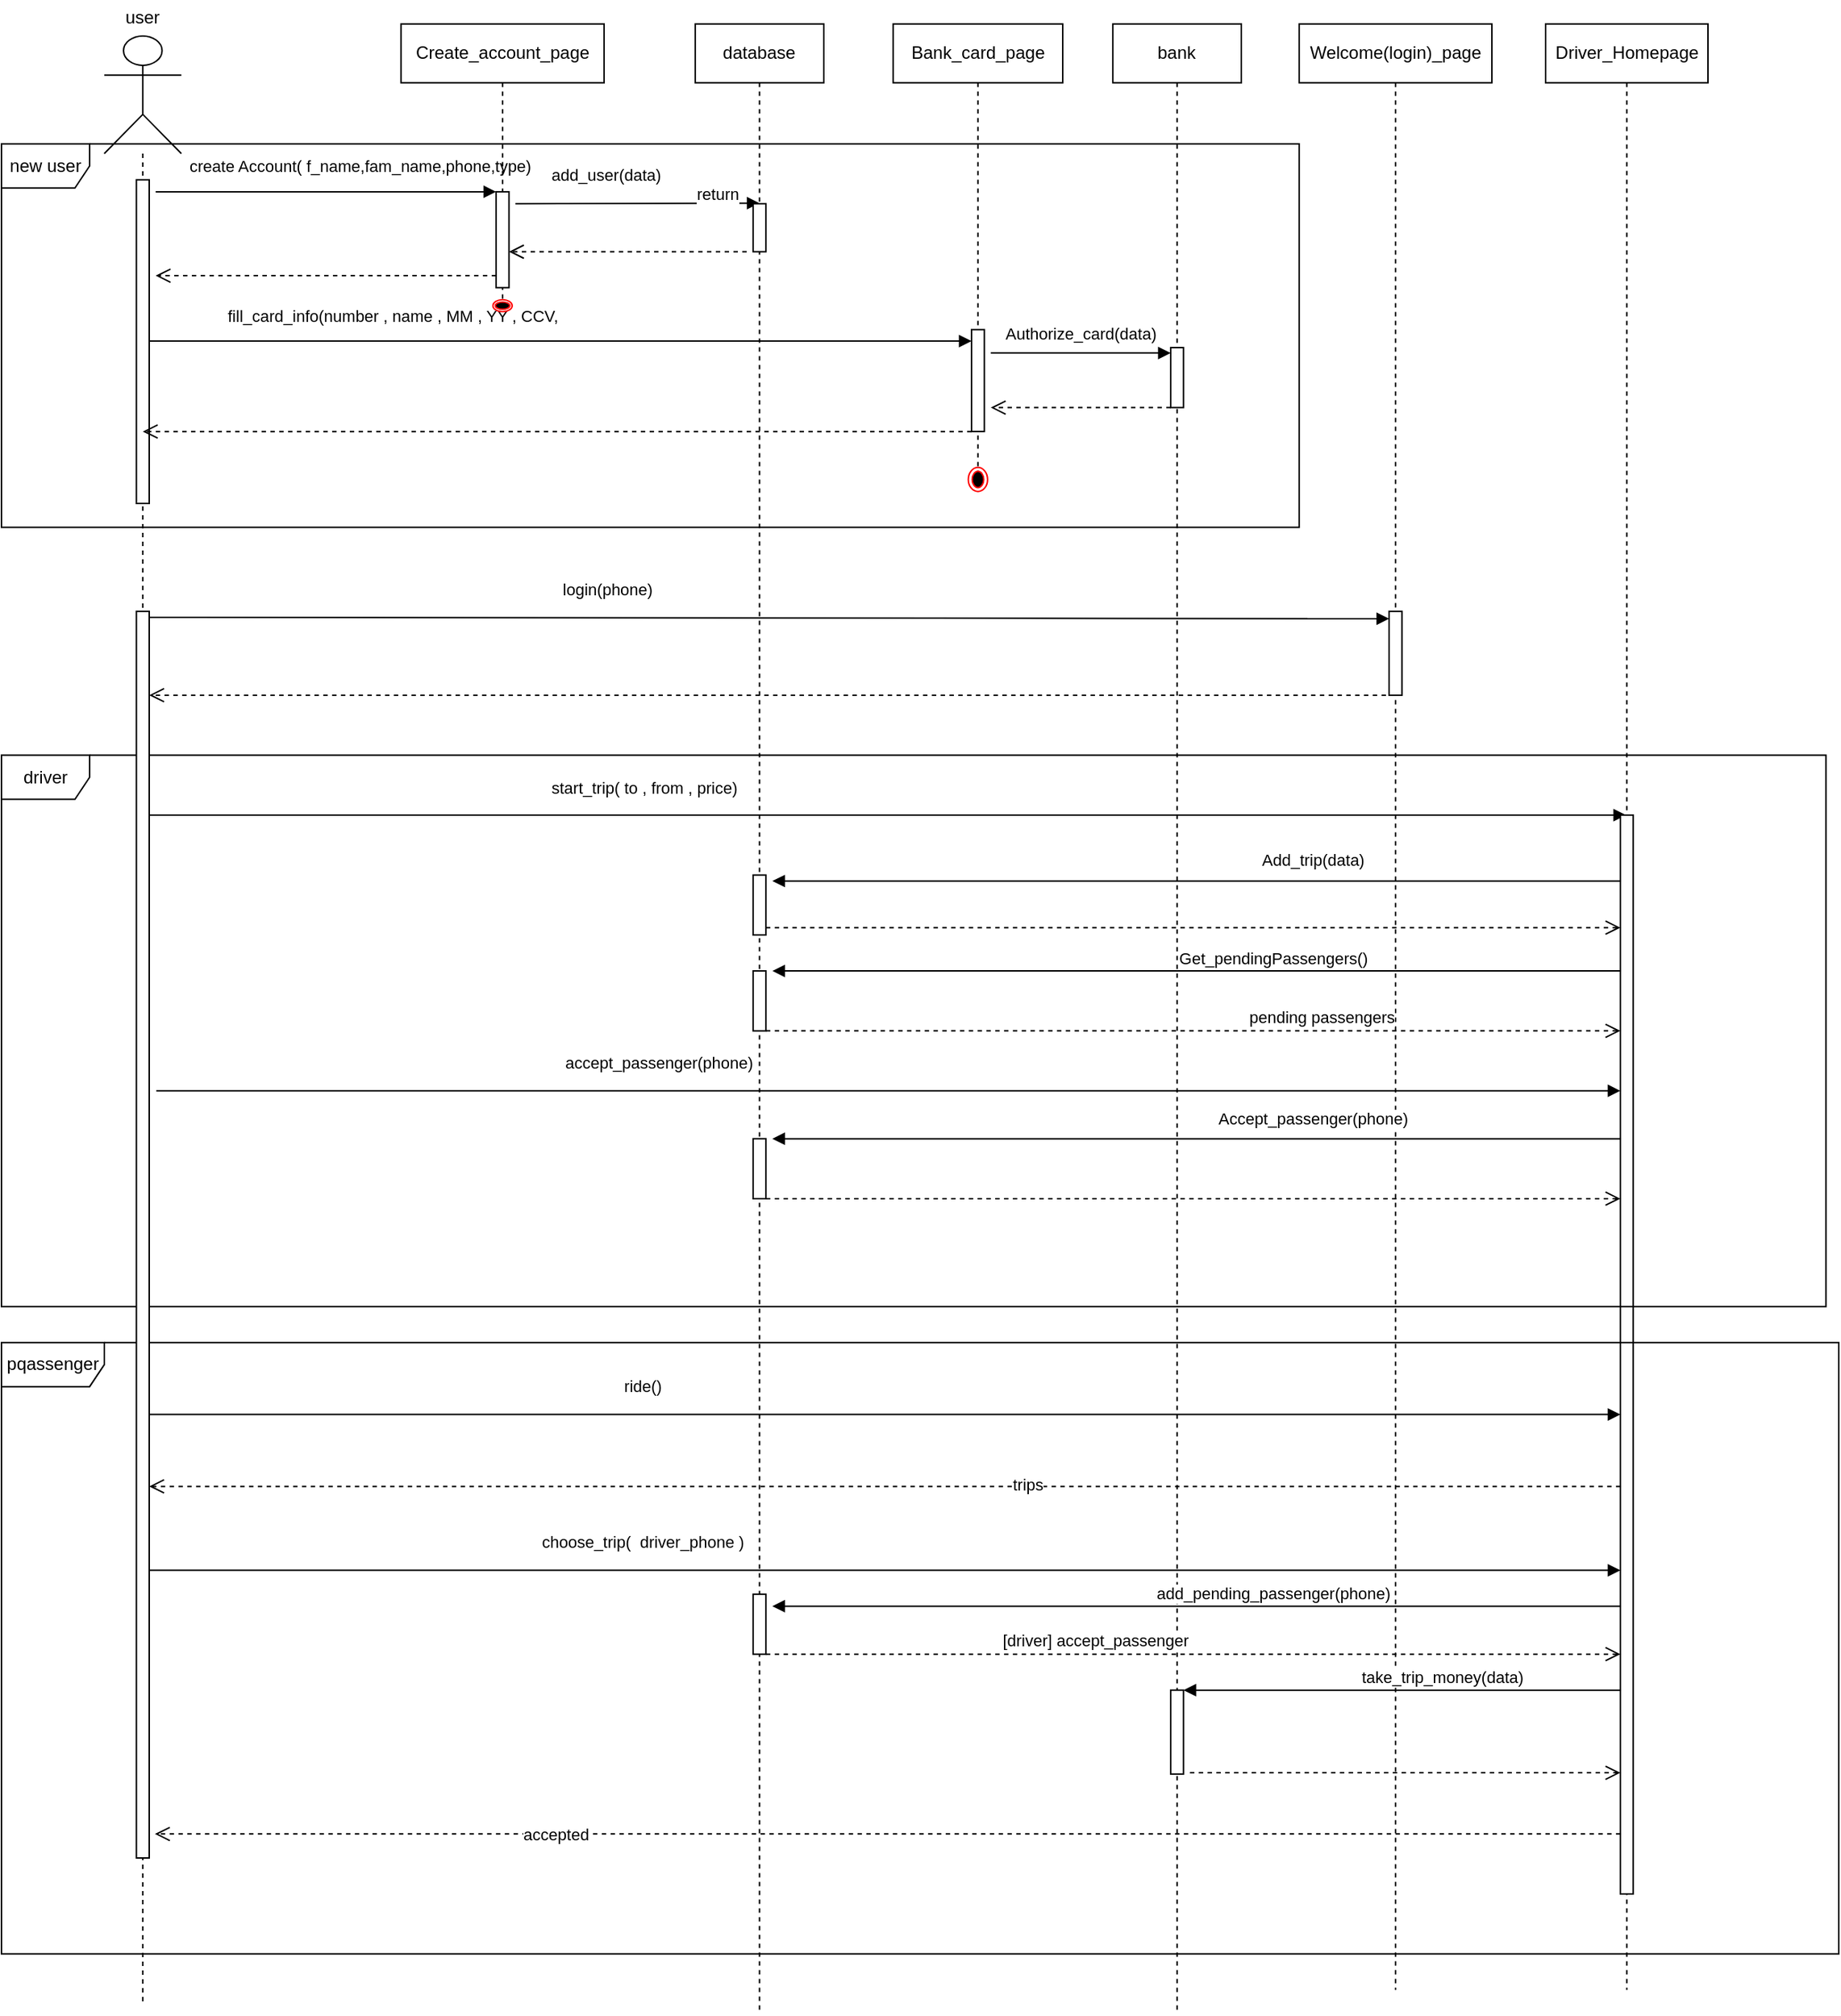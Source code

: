 <mxfile version="22.1.2" type="device">
  <diagram name="Page-1" id="2YBvvXClWsGukQMizWep">
    <mxGraphModel dx="1434" dy="1987" grid="0" gridSize="10" guides="1" tooltips="1" connect="1" arrows="1" fold="1" page="1" pageScale="1" pageWidth="850" pageHeight="1100" math="0" shadow="0">
      <root>
        <mxCell id="0" />
        <mxCell id="1" parent="0" />
        <mxCell id="iqvFlgSCIFPxNRSWt7G6-1" value="" style="shape=umlLifeline;perimeter=lifelinePerimeter;whiteSpace=wrap;html=1;container=0;dropTarget=0;collapsible=0;recursiveResize=0;outlineConnect=0;portConstraint=eastwest;newEdgeStyle={&quot;curved&quot;:0,&quot;rounded&quot;:0};participant=umlActor;size=80;" parent="1" vertex="1">
          <mxGeometry x="819.93" y="-35.536" width="52.448" height="1337.381" as="geometry" />
        </mxCell>
        <mxCell id="iqvFlgSCIFPxNRSWt7G6-2" value="user" style="text;html=1;strokeColor=none;fillColor=none;align=center;verticalAlign=middle;whiteSpace=wrap;rounded=0;container=0;" parent="1" vertex="1">
          <mxGeometry x="819.93" y="-60" width="52.448" height="24.464" as="geometry" />
        </mxCell>
        <mxCell id="iqvFlgSCIFPxNRSWt7G6-3" value="" style="html=1;points=[[0,0,0,0,5],[0,1,0,0,-5],[1,0,0,0,5],[1,1,0,0,-5]];perimeter=orthogonalPerimeter;outlineConnect=0;targetShapes=umlLifeline;portConstraint=eastwest;newEdgeStyle={&quot;curved&quot;:0,&quot;rounded&quot;:0};container=0;" parent="1" vertex="1">
          <mxGeometry x="841.783" y="62.321" width="8.741" height="220.179" as="geometry" />
        </mxCell>
        <mxCell id="iqvFlgSCIFPxNRSWt7G6-4" value="database" style="shape=umlLifeline;perimeter=lifelinePerimeter;whiteSpace=wrap;html=1;container=0;dropTarget=0;collapsible=0;recursiveResize=0;outlineConnect=0;portConstraint=eastwest;newEdgeStyle={&quot;curved&quot;:0,&quot;rounded&quot;:0};" parent="1" vertex="1">
          <mxGeometry x="1222.028" y="-43.69" width="87.413" height="1353.69" as="geometry" />
        </mxCell>
        <mxCell id="iqvFlgSCIFPxNRSWt7G6-6" value="Welcome(login)_page" style="shape=umlLifeline;perimeter=lifelinePerimeter;whiteSpace=wrap;html=1;container=0;dropTarget=0;collapsible=0;recursiveResize=0;outlineConnect=0;portConstraint=eastwest;newEdgeStyle={&quot;curved&quot;:0,&quot;rounded&quot;:0};" parent="1" vertex="1">
          <mxGeometry x="1632.867" y="-43.69" width="131.119" height="1337.381" as="geometry" />
        </mxCell>
        <mxCell id="iqvFlgSCIFPxNRSWt7G6-8" value="create Account( f_name,fam_name,phone,type)" style="endArrow=block;endFill=1;html=1;edgeStyle=orthogonalEdgeStyle;align=left;verticalAlign=top;rounded=0;" parent="1" edge="1">
          <mxGeometry x="-0.818" y="30" relative="1" as="geometry">
            <mxPoint x="854.895" y="70.476" as="sourcePoint" />
            <mxPoint x="1086.538" y="70.476" as="targetPoint" />
            <mxPoint as="offset" />
          </mxGeometry>
        </mxCell>
        <mxCell id="iqvFlgSCIFPxNRSWt7G6-10" value="Create_account_page" style="shape=umlLifeline;perimeter=lifelinePerimeter;whiteSpace=wrap;html=1;container=0;dropTarget=0;collapsible=0;recursiveResize=0;outlineConnect=0;portConstraint=eastwest;newEdgeStyle={&quot;curved&quot;:0,&quot;rounded&quot;:0};" parent="1" vertex="1">
          <mxGeometry x="1021.82" y="-43.69" width="138.18" height="187.56" as="geometry" />
        </mxCell>
        <mxCell id="iqvFlgSCIFPxNRSWt7G6-11" value="add_user(data)" style="html=1;verticalAlign=bottom;endArrow=block;curved=0;rounded=0;" parent="1" edge="1">
          <mxGeometry x="-0.263" y="10" width="80" relative="1" as="geometry">
            <mxPoint x="1099.65" y="78.631" as="sourcePoint" />
            <mxPoint x="1265.734" y="78.223" as="targetPoint" />
            <mxPoint as="offset" />
          </mxGeometry>
        </mxCell>
        <mxCell id="iqvFlgSCIFPxNRSWt7G6-15" value="" style="html=1;points=[[0,0,0,0,5],[0,1,0,0,-5],[1,0,0,0,5],[1,1,0,0,-5]];perimeter=orthogonalPerimeter;outlineConnect=0;targetShapes=umlLifeline;portConstraint=eastwest;newEdgeStyle={&quot;curved&quot;:0,&quot;rounded&quot;:0};container=0;" parent="1" vertex="1">
          <mxGeometry x="1086.538" y="70.476" width="8.741" height="65.238" as="geometry" />
        </mxCell>
        <mxCell id="iqvFlgSCIFPxNRSWt7G6-17" value="return" style="html=1;verticalAlign=bottom;endArrow=open;dashed=1;endSize=8;curved=0;rounded=0;" parent="1" target="iqvFlgSCIFPxNRSWt7G6-15" edge="1">
          <mxGeometry x="-0.75" y="-30" relative="1" as="geometry">
            <mxPoint x="1256.993" y="111.25" as="sourcePoint" />
            <mxPoint x="1187.063" y="111.25" as="targetPoint" />
            <mxPoint as="offset" />
          </mxGeometry>
        </mxCell>
        <mxCell id="iqvFlgSCIFPxNRSWt7G6-18" value="" style="html=1;verticalAlign=bottom;endArrow=open;dashed=1;endSize=8;curved=0;rounded=0;" parent="1" edge="1">
          <mxGeometry x="-0.75" y="-30" relative="1" as="geometry">
            <mxPoint x="1086.538" y="127.56" as="sourcePoint" />
            <mxPoint x="854.895" y="127.56" as="targetPoint" />
            <mxPoint as="offset" />
          </mxGeometry>
        </mxCell>
        <mxCell id="iqvFlgSCIFPxNRSWt7G6-20" value="login(phone)" style="html=1;verticalAlign=bottom;endArrow=block;curved=0;rounded=0;entryX=0;entryY=0;entryDx=0;entryDy=5;entryPerimeter=0;" parent="1" target="iqvFlgSCIFPxNRSWt7G6-7" edge="1">
          <mxGeometry x="-0.263" y="10" width="80" relative="1" as="geometry">
            <mxPoint x="850.524" y="359.97" as="sourcePoint" />
            <mxPoint x="1665.647" y="359.562" as="targetPoint" />
            <mxPoint as="offset" />
          </mxGeometry>
        </mxCell>
        <mxCell id="iqvFlgSCIFPxNRSWt7G6-21" value="" style="html=1;verticalAlign=bottom;endArrow=open;dashed=1;endSize=8;curved=0;rounded=0;" parent="1" source="iqvFlgSCIFPxNRSWt7G6-6" edge="1">
          <mxGeometry x="-0.75" y="-30" relative="1" as="geometry">
            <mxPoint x="1672.203" y="412.976" as="sourcePoint" />
            <mxPoint x="850.524" y="412.976" as="targetPoint" />
            <mxPoint as="offset" />
          </mxGeometry>
        </mxCell>
        <mxCell id="iqvFlgSCIFPxNRSWt7G6-22" value="Bank_card_page" style="shape=umlLifeline;perimeter=lifelinePerimeter;whiteSpace=wrap;html=1;container=0;dropTarget=0;collapsible=0;recursiveResize=0;outlineConnect=0;portConstraint=eastwest;newEdgeStyle={&quot;curved&quot;:0,&quot;rounded&quot;:0};" parent="1" vertex="1">
          <mxGeometry x="1356.67" y="-43.69" width="115.33" height="309.88" as="geometry" />
        </mxCell>
        <mxCell id="iqvFlgSCIFPxNRSWt7G6-24" value="fill_card_info(number , name , MM , YY , CCV," style="endArrow=block;endFill=1;html=1;edgeStyle=orthogonalEdgeStyle;align=left;verticalAlign=top;rounded=0;" parent="1" edge="1">
          <mxGeometry x="-0.818" y="30" relative="1" as="geometry">
            <mxPoint x="850.524" y="172.003" as="sourcePoint" />
            <mxPoint x="1409.965" y="172.003" as="targetPoint" />
            <mxPoint as="offset" />
          </mxGeometry>
        </mxCell>
        <mxCell id="iqvFlgSCIFPxNRSWt7G6-25" value="bank" style="shape=umlLifeline;perimeter=lifelinePerimeter;whiteSpace=wrap;html=1;container=0;dropTarget=0;collapsible=0;recursiveResize=0;outlineConnect=0;portConstraint=eastwest;newEdgeStyle={&quot;curved&quot;:0,&quot;rounded&quot;:0};" parent="1" vertex="1">
          <mxGeometry x="1506.119" y="-43.69" width="87.413" height="1353.69" as="geometry" />
        </mxCell>
        <mxCell id="iqvFlgSCIFPxNRSWt7G6-26" value="Authorize_card(data)" style="html=1;verticalAlign=bottom;endArrow=block;curved=0;rounded=0;" parent="1" edge="1">
          <mxGeometry y="5" width="80" relative="1" as="geometry">
            <mxPoint x="1423.077" y="180.158" as="sourcePoint" />
            <mxPoint x="1545.455" y="180.158" as="targetPoint" />
            <mxPoint y="1" as="offset" />
          </mxGeometry>
        </mxCell>
        <mxCell id="iqvFlgSCIFPxNRSWt7G6-28" value="" style="html=1;points=[[0,0,0,0,5],[0,1,0,0,-5],[1,0,0,0,5],[1,1,0,0,-5]];perimeter=orthogonalPerimeter;outlineConnect=0;targetShapes=umlLifeline;portConstraint=eastwest;newEdgeStyle={&quot;curved&quot;:0,&quot;rounded&quot;:0};container=0;" parent="1" vertex="1">
          <mxGeometry x="1545.455" y="176.488" width="8.741" height="40.774" as="geometry" />
        </mxCell>
        <mxCell id="iqvFlgSCIFPxNRSWt7G6-29" value="" style="html=1;verticalAlign=bottom;endArrow=open;dashed=1;endSize=8;curved=0;rounded=0;" parent="1" edge="1">
          <mxGeometry x="-0.75" y="-30" relative="1" as="geometry">
            <mxPoint x="1545.455" y="217.262" as="sourcePoint" />
            <mxPoint x="1423.077" y="217.262" as="targetPoint" />
            <mxPoint as="offset" />
          </mxGeometry>
        </mxCell>
        <mxCell id="iqvFlgSCIFPxNRSWt7G6-31" value="" style="html=1;verticalAlign=bottom;endArrow=open;dashed=1;endSize=8;curved=0;rounded=0;" parent="1" target="iqvFlgSCIFPxNRSWt7G6-1" edge="1">
          <mxGeometry x="-0.75" y="-30" relative="1" as="geometry">
            <mxPoint x="1409.965" y="233.571" as="sourcePoint" />
            <mxPoint x="1178.322" y="233.571" as="targetPoint" />
            <mxPoint as="offset" />
          </mxGeometry>
        </mxCell>
        <mxCell id="iqvFlgSCIFPxNRSWt7G6-57" value="Driver_Homepage" style="shape=umlLifeline;perimeter=lifelinePerimeter;whiteSpace=wrap;html=1;container=0;dropTarget=0;collapsible=0;recursiveResize=0;outlineConnect=0;portConstraint=eastwest;newEdgeStyle={&quot;curved&quot;:0,&quot;rounded&quot;:0};" parent="1" vertex="1">
          <mxGeometry x="1800.54" y="-43.69" width="110.46" height="1337.38" as="geometry" />
        </mxCell>
        <mxCell id="iqvFlgSCIFPxNRSWt7G6-59" value="start_trip( to , from , price)" style="html=1;verticalAlign=bottom;endArrow=block;curved=0;rounded=0;" parent="1" target="iqvFlgSCIFPxNRSWt7G6-57" edge="1">
          <mxGeometry x="-0.33" y="10" width="80" relative="1" as="geometry">
            <mxPoint x="850.524" y="494.524" as="sourcePoint" />
            <mxPoint x="1694.056" y="494.524" as="targetPoint" />
            <mxPoint as="offset" />
          </mxGeometry>
        </mxCell>
        <mxCell id="iqvFlgSCIFPxNRSWt7G6-58" value="" style="html=1;points=[[0,0,0,0,5],[0,1,0,0,-5],[1,0,0,0,5],[1,1,0,0,-5]];perimeter=orthogonalPerimeter;outlineConnect=0;targetShapes=umlLifeline;portConstraint=eastwest;newEdgeStyle={&quot;curved&quot;:0,&quot;rounded&quot;:0};container=0;" parent="1" vertex="1">
          <mxGeometry x="1851.399" y="494.524" width="8.741" height="733.929" as="geometry" />
        </mxCell>
        <mxCell id="iqvFlgSCIFPxNRSWt7G6-61" value="" style="ellipse;html=1;shape=endState;fillColor=#000000;strokeColor=#ff0000;container=0;" parent="1" vertex="1">
          <mxGeometry x="1084.353" y="143.869" width="13.112" height="8.155" as="geometry" />
        </mxCell>
        <mxCell id="iqvFlgSCIFPxNRSWt7G6-64" value="Add_trip(data)" style="html=1;verticalAlign=bottom;endArrow=block;curved=0;rounded=0;" parent="1" source="iqvFlgSCIFPxNRSWt7G6-58" edge="1">
          <mxGeometry x="-0.273" y="-5" width="80" relative="1" as="geometry">
            <mxPoint x="1475.524" y="576.071" as="sourcePoint" />
            <mxPoint x="1274.476" y="539.375" as="targetPoint" />
            <mxPoint as="offset" />
          </mxGeometry>
        </mxCell>
        <mxCell id="iqvFlgSCIFPxNRSWt7G6-65" value="" style="html=1;verticalAlign=bottom;endArrow=open;dashed=1;endSize=8;curved=0;rounded=0;exitX=1;exitY=1;exitDx=0;exitDy=-5;exitPerimeter=0;" parent="1" source="iqvFlgSCIFPxNRSWt7G6-63" target="iqvFlgSCIFPxNRSWt7G6-58" edge="1">
          <mxGeometry x="-0.75" y="-30" relative="1" as="geometry">
            <mxPoint x="1536.713" y="576.071" as="sourcePoint" />
            <mxPoint x="1414.336" y="576.071" as="targetPoint" />
            <mxPoint as="offset" />
          </mxGeometry>
        </mxCell>
        <mxCell id="iqvFlgSCIFPxNRSWt7G6-66" value="accept_passenger(phone)" style="html=1;verticalAlign=bottom;endArrow=block;curved=0;rounded=0;" parent="1" target="iqvFlgSCIFPxNRSWt7G6-58" edge="1">
          <mxGeometry x="-0.313" y="10" width="80" relative="1" as="geometry">
            <mxPoint x="855.332" y="682.083" as="sourcePoint" />
            <mxPoint x="1842.657" y="682.083" as="targetPoint" />
            <mxPoint as="offset" />
          </mxGeometry>
        </mxCell>
        <mxCell id="iqvFlgSCIFPxNRSWt7G6-69" value="Accept_passenger(phone)" style="html=1;verticalAlign=bottom;endArrow=block;curved=0;rounded=0;" parent="1" edge="1">
          <mxGeometry x="-0.273" y="-5" width="80" relative="1" as="geometry">
            <mxPoint x="1851.399" y="714.702" as="sourcePoint" />
            <mxPoint x="1274.476" y="714.702" as="targetPoint" />
            <mxPoint as="offset" />
          </mxGeometry>
        </mxCell>
        <mxCell id="iqvFlgSCIFPxNRSWt7G6-70" value="" style="html=1;verticalAlign=bottom;endArrow=open;dashed=1;endSize=8;curved=0;rounded=0;exitX=1;exitY=1;exitDx=0;exitDy=-5;exitPerimeter=0;" parent="1" edge="1">
          <mxGeometry x="-0.75" y="-30" relative="1" as="geometry">
            <mxPoint x="1270.105" y="755.476" as="sourcePoint" />
            <mxPoint x="1851.399" y="755.476" as="targetPoint" />
            <mxPoint as="offset" />
          </mxGeometry>
        </mxCell>
        <mxCell id="iqvFlgSCIFPxNRSWt7G6-72" value="Get_pendingPassengers()" style="html=1;verticalAlign=bottom;endArrow=block;curved=0;rounded=0;" parent="1" edge="1">
          <mxGeometry x="-0.182" width="80" relative="1" as="geometry">
            <mxPoint x="1851.399" y="600.536" as="sourcePoint" />
            <mxPoint x="1274.476" y="600.536" as="targetPoint" />
            <mxPoint as="offset" />
          </mxGeometry>
        </mxCell>
        <mxCell id="iqvFlgSCIFPxNRSWt7G6-73" value="" style="html=1;verticalAlign=bottom;endArrow=open;dashed=1;endSize=8;curved=0;rounded=0;exitX=1;exitY=1;exitDx=0;exitDy=-5;exitPerimeter=0;" parent="1" edge="1">
          <mxGeometry x="-0.75" y="-30" relative="1" as="geometry">
            <mxPoint x="1270.105" y="641.31" as="sourcePoint" />
            <mxPoint x="1851.399" y="641.31" as="targetPoint" />
            <mxPoint as="offset" />
          </mxGeometry>
        </mxCell>
        <mxCell id="iqvFlgSCIFPxNRSWt7G6-74" value="pending passengers" style="edgeLabel;html=1;align=center;verticalAlign=middle;resizable=0;points=[];container=0;" parent="iqvFlgSCIFPxNRSWt7G6-73" vertex="1" connectable="0">
          <mxGeometry x="0.364" y="1" relative="1" as="geometry">
            <mxPoint x="-19" y="-9" as="offset" />
          </mxGeometry>
        </mxCell>
        <mxCell id="iqvFlgSCIFPxNRSWt7G6-76" value="" style="ellipse;html=1;shape=endState;fillColor=#000000;strokeColor=#ff0000;container=0;" parent="1" vertex="1">
          <mxGeometry x="1407.78" y="258.036" width="13.112" height="16.31" as="geometry" />
        </mxCell>
        <mxCell id="iqvFlgSCIFPxNRSWt7G6-79" value="driver" style="shape=umlFrame;whiteSpace=wrap;html=1;pointerEvents=0;container=0;" parent="1" vertex="1">
          <mxGeometry x="750" y="453.75" width="1241.259" height="375.119" as="geometry" />
        </mxCell>
        <mxCell id="iqvFlgSCIFPxNRSWt7G6-80" value="ride()" style="html=1;verticalAlign=bottom;endArrow=block;curved=0;rounded=0;" parent="1" edge="1">
          <mxGeometry x="-0.33" y="10" width="80" relative="1" as="geometry">
            <mxPoint x="850.524" y="902.262" as="sourcePoint" />
            <mxPoint x="1851.399" y="902.262" as="targetPoint" />
            <mxPoint as="offset" />
          </mxGeometry>
        </mxCell>
        <mxCell id="iqvFlgSCIFPxNRSWt7G6-81" value="" style="html=1;verticalAlign=bottom;endArrow=open;dashed=1;endSize=8;curved=0;rounded=0;" parent="1" source="iqvFlgSCIFPxNRSWt7G6-58" edge="1">
          <mxGeometry x="-0.75" y="-30" relative="1" as="geometry">
            <mxPoint x="1698.427" y="951.19" as="sourcePoint" />
            <mxPoint x="850.524" y="951.19" as="targetPoint" />
            <mxPoint as="offset" />
          </mxGeometry>
        </mxCell>
        <mxCell id="iqvFlgSCIFPxNRSWt7G6-82" value="trips" style="edgeLabel;html=1;align=center;verticalAlign=middle;resizable=0;points=[];container=0;" parent="iqvFlgSCIFPxNRSWt7G6-81" vertex="1" connectable="0">
          <mxGeometry x="-0.193" y="-1" relative="1" as="geometry">
            <mxPoint as="offset" />
          </mxGeometry>
        </mxCell>
        <mxCell id="iqvFlgSCIFPxNRSWt7G6-83" value="choose_trip(&amp;nbsp; driver_phone )" style="html=1;verticalAlign=bottom;endArrow=block;curved=0;rounded=0;" parent="1" edge="1">
          <mxGeometry x="-0.33" y="10" width="80" relative="1" as="geometry">
            <mxPoint x="850.524" y="1008.274" as="sourcePoint" />
            <mxPoint x="1851.399" y="1008.274" as="targetPoint" />
            <mxPoint as="offset" />
          </mxGeometry>
        </mxCell>
        <mxCell id="iqvFlgSCIFPxNRSWt7G6-87" value="add_pending_passenger(phone)" style="html=1;verticalAlign=bottom;endArrow=block;curved=0;rounded=0;" parent="1" edge="1">
          <mxGeometry x="-0.182" width="80" relative="1" as="geometry">
            <mxPoint x="1851.399" y="1032.738" as="sourcePoint" />
            <mxPoint x="1274.476" y="1032.738" as="targetPoint" />
            <mxPoint as="offset" />
          </mxGeometry>
        </mxCell>
        <mxCell id="iqvFlgSCIFPxNRSWt7G6-88" value="" style="html=1;verticalAlign=bottom;endArrow=open;dashed=1;endSize=8;curved=0;rounded=0;exitX=1;exitY=1;exitDx=0;exitDy=-5;exitPerimeter=0;" parent="1" edge="1">
          <mxGeometry x="-0.75" y="-30" relative="1" as="geometry">
            <mxPoint x="1270.105" y="1065.357" as="sourcePoint" />
            <mxPoint x="1851.399" y="1065.357" as="targetPoint" />
            <mxPoint as="offset" />
          </mxGeometry>
        </mxCell>
        <mxCell id="iqvFlgSCIFPxNRSWt7G6-90" value="[driver] accept_passenger" style="edgeLabel;html=1;align=center;verticalAlign=middle;resizable=0;points=[];container=0;" parent="iqvFlgSCIFPxNRSWt7G6-88" vertex="1" connectable="0">
          <mxGeometry x="-0.731" y="1" relative="1" as="geometry">
            <mxPoint x="146" y="-9" as="offset" />
          </mxGeometry>
        </mxCell>
        <mxCell id="iqvFlgSCIFPxNRSWt7G6-91" value="" style="html=1;verticalAlign=bottom;endArrow=open;dashed=1;endSize=8;curved=0;rounded=0;" parent="1" edge="1">
          <mxGeometry x="-0.75" y="-30" relative="1" as="geometry">
            <mxPoint x="1851.399" y="1187.679" as="sourcePoint" />
            <mxPoint x="854.412" y="1187.679" as="targetPoint" />
            <mxPoint as="offset" />
          </mxGeometry>
        </mxCell>
        <mxCell id="iqvFlgSCIFPxNRSWt7G6-94" value="accepted" style="edgeLabel;html=1;align=center;verticalAlign=middle;resizable=0;points=[];container=0;" parent="iqvFlgSCIFPxNRSWt7G6-91" vertex="1" connectable="0">
          <mxGeometry x="0.453" relative="1" as="geometry">
            <mxPoint as="offset" />
          </mxGeometry>
        </mxCell>
        <mxCell id="iqvFlgSCIFPxNRSWt7G6-95" value="" style="html=1;points=[[0,0,0,0,5],[0,1,0,0,-5],[1,0,0,0,5],[1,1,0,0,-5]];perimeter=orthogonalPerimeter;outlineConnect=0;targetShapes=umlLifeline;portConstraint=eastwest;newEdgeStyle={&quot;curved&quot;:0,&quot;rounded&quot;:0};container=0;" parent="1" vertex="1">
          <mxGeometry x="1545.455" y="1089.821" width="8.741" height="57.083" as="geometry" />
        </mxCell>
        <mxCell id="iqvFlgSCIFPxNRSWt7G6-96" value="take_trip_money(data)" style="html=1;verticalAlign=bottom;endArrow=block;curved=0;rounded=0;" parent="1" target="iqvFlgSCIFPxNRSWt7G6-95" edge="1">
          <mxGeometry x="-0.182" width="80" relative="1" as="geometry">
            <mxPoint x="1851.399" y="1089.821" as="sourcePoint" />
            <mxPoint x="1274.476" y="1089.821" as="targetPoint" />
            <mxPoint as="offset" />
          </mxGeometry>
        </mxCell>
        <mxCell id="iqvFlgSCIFPxNRSWt7G6-97" value="" style="html=1;verticalAlign=bottom;endArrow=open;dashed=1;endSize=8;curved=0;rounded=0;" parent="1" target="iqvFlgSCIFPxNRSWt7G6-58" edge="1">
          <mxGeometry x="-0.75" y="-30" relative="1" as="geometry">
            <mxPoint x="1558.566" y="1146.049" as="sourcePoint" />
            <mxPoint x="1838.287" y="1146.049" as="targetPoint" />
            <mxPoint as="offset" />
          </mxGeometry>
        </mxCell>
        <mxCell id="iqvFlgSCIFPxNRSWt7G6-99" value="pqassenger" style="shape=umlFrame;whiteSpace=wrap;html=1;pointerEvents=0;width=70;height=30;container=0;" parent="1" vertex="1">
          <mxGeometry x="750" y="853.333" width="1250" height="415.893" as="geometry" />
        </mxCell>
        <mxCell id="iqvFlgSCIFPxNRSWt7G6-100" value="new user" style="shape=umlFrame;whiteSpace=wrap;html=1;pointerEvents=0;container=0;" parent="1" vertex="1">
          <mxGeometry x="750" y="37.857" width="882.867" height="260.952" as="geometry" />
        </mxCell>
        <mxCell id="iqvFlgSCIFPxNRSWt7G6-19" value="" style="html=1;points=[[0,0,0,0,5],[0,1,0,0,-5],[1,0,0,0,5],[1,1,0,0,-5]];perimeter=orthogonalPerimeter;outlineConnect=0;targetShapes=umlLifeline;portConstraint=eastwest;newEdgeStyle={&quot;curved&quot;:0,&quot;rounded&quot;:0};container=0;" parent="1" vertex="1">
          <mxGeometry x="841.783" y="355.893" width="8.741" height="848.095" as="geometry" />
        </mxCell>
        <mxCell id="iqvFlgSCIFPxNRSWt7G6-16" value="" style="html=1;points=[[0,0,0,0,5],[0,1,0,0,-5],[1,0,0,0,5],[1,1,0,0,-5]];perimeter=orthogonalPerimeter;outlineConnect=0;targetShapes=umlLifeline;portConstraint=eastwest;newEdgeStyle={&quot;curved&quot;:0,&quot;rounded&quot;:0};container=0;" parent="1" vertex="1">
          <mxGeometry x="1261.364" y="78.631" width="8.741" height="32.619" as="geometry" />
        </mxCell>
        <mxCell id="iqvFlgSCIFPxNRSWt7G6-63" value="" style="html=1;points=[[0,0,0,0,5],[0,1,0,0,-5],[1,0,0,0,5],[1,1,0,0,-5]];perimeter=orthogonalPerimeter;outlineConnect=0;targetShapes=umlLifeline;portConstraint=eastwest;newEdgeStyle={&quot;curved&quot;:0,&quot;rounded&quot;:0};container=0;" parent="1" vertex="1">
          <mxGeometry x="1261.364" y="535.298" width="8.741" height="40.774" as="geometry" />
        </mxCell>
        <mxCell id="iqvFlgSCIFPxNRSWt7G6-67" value="" style="html=1;points=[[0,0,0,0,5],[0,1,0,0,-5],[1,0,0,0,5],[1,1,0,0,-5]];perimeter=orthogonalPerimeter;outlineConnect=0;targetShapes=umlLifeline;portConstraint=eastwest;newEdgeStyle={&quot;curved&quot;:0,&quot;rounded&quot;:0};container=0;" parent="1" vertex="1">
          <mxGeometry x="1261.364" y="714.702" width="8.741" height="40.774" as="geometry" />
        </mxCell>
        <mxCell id="iqvFlgSCIFPxNRSWt7G6-71" value="" style="html=1;points=[[0,0,0,0,5],[0,1,0,0,-5],[1,0,0,0,5],[1,1,0,0,-5]];perimeter=orthogonalPerimeter;outlineConnect=0;targetShapes=umlLifeline;portConstraint=eastwest;newEdgeStyle={&quot;curved&quot;:0,&quot;rounded&quot;:0};container=0;" parent="1" vertex="1">
          <mxGeometry x="1261.364" y="600.536" width="8.741" height="40.774" as="geometry" />
        </mxCell>
        <mxCell id="iqvFlgSCIFPxNRSWt7G6-86" value="" style="html=1;points=[[0,0,0,0,5],[0,1,0,0,-5],[1,0,0,0,5],[1,1,0,0,-5]];perimeter=orthogonalPerimeter;outlineConnect=0;targetShapes=umlLifeline;portConstraint=eastwest;newEdgeStyle={&quot;curved&quot;:0,&quot;rounded&quot;:0};container=0;" parent="1" vertex="1">
          <mxGeometry x="1261.364" y="1024.583" width="8.741" height="40.774" as="geometry" />
        </mxCell>
        <mxCell id="iqvFlgSCIFPxNRSWt7G6-7" value="" style="html=1;points=[[0,0,0,0,5],[0,1,0,0,-5],[1,0,0,0,5],[1,1,0,0,-5]];perimeter=orthogonalPerimeter;outlineConnect=0;targetShapes=umlLifeline;portConstraint=eastwest;newEdgeStyle={&quot;curved&quot;:0,&quot;rounded&quot;:0};container=0;" parent="1" vertex="1">
          <mxGeometry x="1694.056" y="355.893" width="8.741" height="57.083" as="geometry" />
        </mxCell>
        <mxCell id="iqvFlgSCIFPxNRSWt7G6-23" value="" style="html=1;points=[[0,0,0,0,5],[0,1,0,0,-5],[1,0,0,0,5],[1,1,0,0,-5]];perimeter=orthogonalPerimeter;outlineConnect=0;targetShapes=umlLifeline;portConstraint=eastwest;newEdgeStyle={&quot;curved&quot;:0,&quot;rounded&quot;:0};container=0;" parent="1" vertex="1">
          <mxGeometry x="1409.965" y="164.256" width="8.741" height="69.315" as="geometry" />
        </mxCell>
      </root>
    </mxGraphModel>
  </diagram>
</mxfile>
